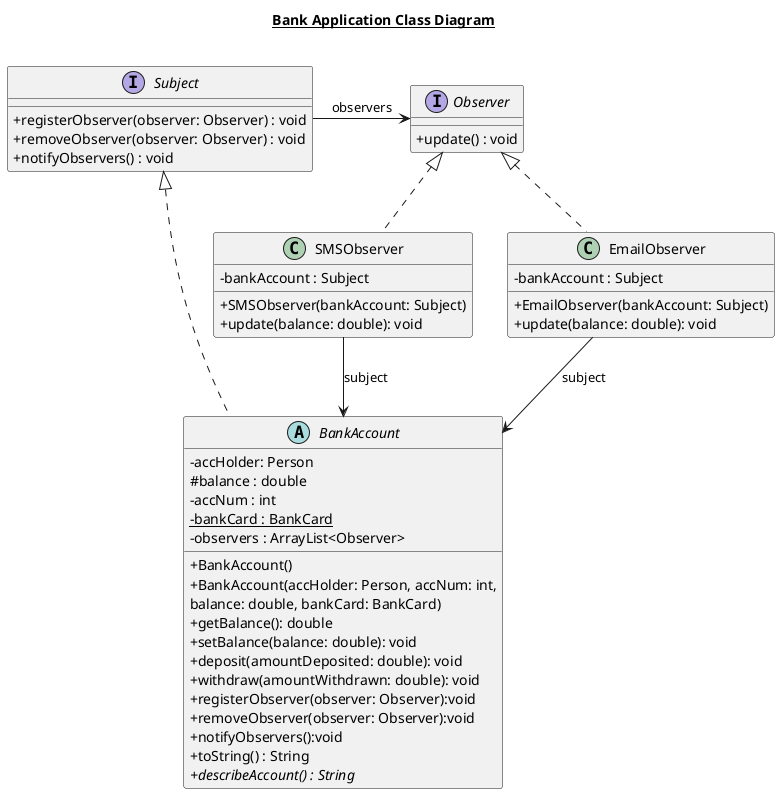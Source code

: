 @startuml
skinparam classAttributeIconSize 0


title __Bank Application Class Diagram__\n

abstract class BankAccount {
    - accHolder: Person
    # balance : double
    - accNum : int
    - {static} bankCard : BankCard
    - observers : ArrayList<Observer>
    + BankAccount()
    + BankAccount(accHolder: Person, accNum: int,
    balance: double, bankCard: BankCard)
    + getBalance(): double
    + setBalance(balance: double): void
    + deposit(amountDeposited: double): void
    + withdraw(amountWithdrawn: double): void
    + registerObserver(observer: Observer):void
    + removeObserver(observer: Observer):void
    + notifyObservers():void
    + toString() : String
    {abstract} + describeAccount() : String
 }

' class CurrentAccount {
'    - TYPE : String
'    + CurrentAccount(accHolder: Person, accNum: int,
'    balance: double, bankCard: BankCard)
'    + describeAccount() : String
' }
'
' class Person {
'    - address : String
'    - name : String
'    - phoneNum : long
'    - email : String
'    + Person(name: String, address: String,
'    phoneNum: long, email: String)
'    + Person()
'    + toString() : String
' }
'
' class SavingsAccount {
'    - TYPE : String
'    + SavingsAccount(accHolder: Person, accNum: int,
'    balance: double, bankCard: BankCard)
'    + describeAccount(): String
' }
'
' class DepositAccount {
'    - TYPE : String
'    + DepositAccount(accHolder: Person, accNum: int,
'    balance: double, bankCard: BankCard)
'    + describeAccount(): String
' }

' class BankCard {
'     - {static} bankCard: BankCard
'     - cardType: CardType;
'     - cardNumber: long;
'     - expirationDate: Date;
'     - csv: int;
'     - BankCard(cardType: CardType, cardNumber: long,
'     expirationDate: Date, csv: int)
'     ~ {static} getInstance(cardType: CardType): BankCard
'     - {static} getCardNumber(): long
'     - {static} getExpirationDate(): Date
'     - {static} getCsv(): int
' }
'
'enum CardType {
'  DEBIT
'  CREDIT
'}

 interface Subject {
    + registerObserver(observer: Observer) : void
    + removeObserver(observer: Observer) : void
    + notifyObservers() : void
 }

 interface Observer {
    + update() : void
 }

 class SMSObserver {
    - bankAccount : Subject
    + SMSObserver(bankAccount: Subject)
    + update(balance: double): void
 }

 class EmailObserver {
    - bankAccount : Subject
    + EmailObserver(bankAccount: Subject)
    + update(balance: double): void
 }

'  BankAccount -right-o Person : has a
'  BankAccount o-right- BankCard : has a
'  BankCard o-down- CardType : has a
'  CurrentAccount -up-|> BankAccount
'  SavingsAccount -up-|> BankAccount
'  DepositAccount -up-|> BankAccount
'  BankCard "1" -up-> "1" BankCard: instance
  SMSObserver .up.|> Observer
  EmailObserver .up.|> Observer
  BankAccount .up.|> Subject
  Subject -right-> Observer: observers
  SMSObserver --> BankAccount: subject
  EmailObserver --> BankAccount: subject

@enduml

